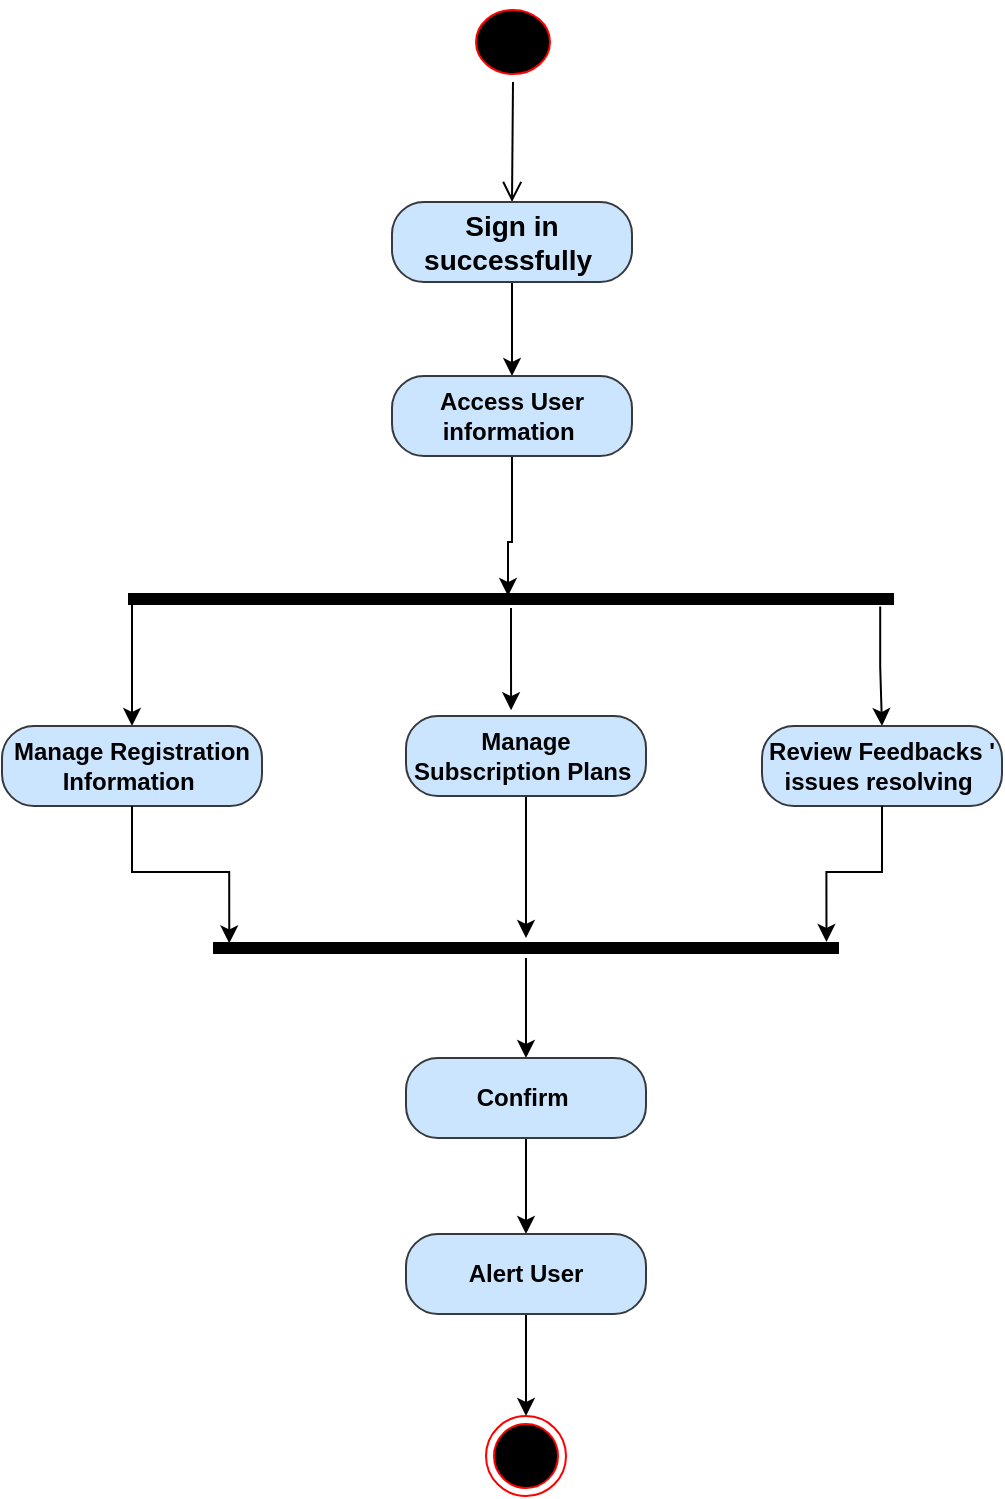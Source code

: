 <mxfile version="22.1.18" type="device">
  <diagram id="egmruBk8gdw-XoZp5A7p" name="Page-1">
    <mxGraphModel dx="1104" dy="719" grid="0" gridSize="10" guides="1" tooltips="1" connect="1" arrows="1" fold="1" page="1" pageScale="1" pageWidth="1600" pageHeight="1200" math="0" shadow="0">
      <root>
        <mxCell id="0" />
        <mxCell id="1" parent="0" />
        <mxCell id="ecGzhi-yVDiqqjICK5mq-1" value="" style="ellipse;html=1;shape=startState;fillColor=#000000;strokeColor=#ff0000;" parent="1" vertex="1">
          <mxGeometry x="838" y="60" width="45" height="40" as="geometry" />
        </mxCell>
        <mxCell id="ecGzhi-yVDiqqjICK5mq-2" value="" style="edgeStyle=orthogonalEdgeStyle;html=1;verticalAlign=bottom;endArrow=open;endSize=8;strokeColor=#000000;exitX=0.5;exitY=1;exitDx=0;exitDy=0;" parent="1" source="ecGzhi-yVDiqqjICK5mq-1" edge="1">
          <mxGeometry relative="1" as="geometry">
            <mxPoint x="860" y="160" as="targetPoint" />
            <mxPoint x="860.5" y="100" as="sourcePoint" />
          </mxGeometry>
        </mxCell>
        <mxCell id="l-sn4YQcxQSM0G9tXCvt-2" value="" style="edgeStyle=orthogonalEdgeStyle;rounded=0;orthogonalLoop=1;jettySize=auto;html=1;" edge="1" parent="1" source="ecGzhi-yVDiqqjICK5mq-3" target="ecGzhi-yVDiqqjICK5mq-7">
          <mxGeometry relative="1" as="geometry" />
        </mxCell>
        <mxCell id="ecGzhi-yVDiqqjICK5mq-3" value="&lt;b&gt;&lt;font style=&quot;font-size: 14px&quot;&gt;Sign in successfully&amp;nbsp;&lt;/font&gt;&lt;/b&gt;" style="rounded=1;whiteSpace=wrap;html=1;arcSize=40;fillColor=#cce5ff;strokeColor=#36393d;" parent="1" vertex="1">
          <mxGeometry x="800" y="160" width="120" height="40" as="geometry" />
        </mxCell>
        <mxCell id="l-sn4YQcxQSM0G9tXCvt-12" value="" style="edgeStyle=orthogonalEdgeStyle;rounded=0;orthogonalLoop=1;jettySize=auto;html=1;" edge="1" parent="1" source="ecGzhi-yVDiqqjICK5mq-7">
          <mxGeometry relative="1" as="geometry">
            <mxPoint x="858" y="357" as="targetPoint" />
            <Array as="points">
              <mxPoint x="860" y="330" />
              <mxPoint x="858" y="330" />
            </Array>
          </mxGeometry>
        </mxCell>
        <mxCell id="ecGzhi-yVDiqqjICK5mq-7" value="&lt;b&gt;Access User information&amp;nbsp;&lt;/b&gt;" style="rounded=1;whiteSpace=wrap;html=1;arcSize=40;fillColor=#cce5ff;strokeColor=#36393d;" parent="1" vertex="1">
          <mxGeometry x="800" y="247" width="120" height="40" as="geometry" />
        </mxCell>
        <mxCell id="l-sn4YQcxQSM0G9tXCvt-9" style="edgeStyle=orthogonalEdgeStyle;rounded=0;orthogonalLoop=1;jettySize=auto;html=1;exitX=0.982;exitY=0.918;exitDx=0;exitDy=0;exitPerimeter=0;" edge="1" parent="1" source="ecGzhi-yVDiqqjICK5mq-11" target="ecGzhi-yVDiqqjICK5mq-20">
          <mxGeometry relative="1" as="geometry">
            <mxPoint x="1042" y="370" as="sourcePoint" />
          </mxGeometry>
        </mxCell>
        <mxCell id="l-sn4YQcxQSM0G9tXCvt-11" style="edgeStyle=orthogonalEdgeStyle;rounded=0;orthogonalLoop=1;jettySize=auto;html=1;exitX=0;exitY=0.5;exitDx=0;exitDy=0;exitPerimeter=0;" edge="1" parent="1" source="ecGzhi-yVDiqqjICK5mq-11" target="ecGzhi-yVDiqqjICK5mq-13">
          <mxGeometry relative="1" as="geometry">
            <Array as="points">
              <mxPoint x="670" y="358" />
            </Array>
          </mxGeometry>
        </mxCell>
        <mxCell id="ecGzhi-yVDiqqjICK5mq-11" value="" style="shape=line;html=1;strokeWidth=6;strokeColor=#000000;" parent="1" vertex="1">
          <mxGeometry x="668" y="354" width="383" height="9" as="geometry" />
        </mxCell>
        <mxCell id="ecGzhi-yVDiqqjICK5mq-13" value="&lt;b&gt;Manage Registration Information&amp;nbsp;&lt;/b&gt;" style="rounded=1;whiteSpace=wrap;html=1;arcSize=40;fillColor=#cce5ff;strokeColor=#36393d;" parent="1" vertex="1">
          <mxGeometry x="605" y="422" width="130" height="40" as="geometry" />
        </mxCell>
        <mxCell id="l-sn4YQcxQSM0G9tXCvt-13" style="edgeStyle=orthogonalEdgeStyle;rounded=0;orthogonalLoop=1;jettySize=auto;html=1;" edge="1" parent="1" source="ecGzhi-yVDiqqjICK5mq-16" target="ecGzhi-yVDiqqjICK5mq-25">
          <mxGeometry relative="1" as="geometry" />
        </mxCell>
        <mxCell id="ecGzhi-yVDiqqjICK5mq-16" value="&lt;b&gt;Manage Subscription Plans&amp;nbsp;&lt;/b&gt;" style="rounded=1;whiteSpace=wrap;html=1;arcSize=40;fillColor=#cce5ff;strokeColor=#36393d;" parent="1" vertex="1">
          <mxGeometry x="807" y="417" width="120" height="40" as="geometry" />
        </mxCell>
        <mxCell id="ecGzhi-yVDiqqjICK5mq-20" value="&lt;b&gt;Review Feedbacks &#39; issues resolving&amp;nbsp;&lt;/b&gt;" style="rounded=1;whiteSpace=wrap;html=1;arcSize=40;fillColor=#cce5ff;strokeColor=#36393d;" parent="1" vertex="1">
          <mxGeometry x="985" y="422" width="120" height="40" as="geometry" />
        </mxCell>
        <mxCell id="l-sn4YQcxQSM0G9tXCvt-16" value="" style="edgeStyle=orthogonalEdgeStyle;rounded=0;orthogonalLoop=1;jettySize=auto;html=1;" edge="1" parent="1" source="ecGzhi-yVDiqqjICK5mq-25" target="ecGzhi-yVDiqqjICK5mq-30">
          <mxGeometry relative="1" as="geometry" />
        </mxCell>
        <mxCell id="ecGzhi-yVDiqqjICK5mq-25" value="" style="shape=line;html=1;strokeWidth=6;strokeColor=#000000;fillColor=#000000;" parent="1" vertex="1">
          <mxGeometry x="710.5" y="528" width="313" height="10" as="geometry" />
        </mxCell>
        <mxCell id="l-sn4YQcxQSM0G9tXCvt-17" value="" style="edgeStyle=orthogonalEdgeStyle;rounded=0;orthogonalLoop=1;jettySize=auto;html=1;" edge="1" parent="1" source="ecGzhi-yVDiqqjICK5mq-30" target="ecGzhi-yVDiqqjICK5mq-32">
          <mxGeometry relative="1" as="geometry" />
        </mxCell>
        <mxCell id="ecGzhi-yVDiqqjICK5mq-30" value="&lt;b&gt;Confirm&lt;/b&gt;&amp;nbsp;" style="rounded=1;whiteSpace=wrap;html=1;arcSize=40;fillColor=#cce5ff;strokeColor=#36393d;" parent="1" vertex="1">
          <mxGeometry x="807" y="588" width="120" height="40" as="geometry" />
        </mxCell>
        <mxCell id="l-sn4YQcxQSM0G9tXCvt-18" value="" style="edgeStyle=orthogonalEdgeStyle;rounded=0;orthogonalLoop=1;jettySize=auto;html=1;" edge="1" parent="1" source="ecGzhi-yVDiqqjICK5mq-32" target="ecGzhi-yVDiqqjICK5mq-34">
          <mxGeometry relative="1" as="geometry" />
        </mxCell>
        <mxCell id="ecGzhi-yVDiqqjICK5mq-32" value="&lt;b&gt;Alert User&lt;/b&gt;" style="rounded=1;whiteSpace=wrap;html=1;arcSize=40;fillColor=#cce5ff;strokeColor=#36393d;" parent="1" vertex="1">
          <mxGeometry x="807" y="676" width="120" height="40" as="geometry" />
        </mxCell>
        <mxCell id="ecGzhi-yVDiqqjICK5mq-34" value="" style="ellipse;html=1;shape=endState;fillColor=#000000;strokeColor=#ff0000;" parent="1" vertex="1">
          <mxGeometry x="847" y="767" width="40" height="40" as="geometry" />
        </mxCell>
        <mxCell id="l-sn4YQcxQSM0G9tXCvt-10" style="edgeStyle=orthogonalEdgeStyle;rounded=0;orthogonalLoop=1;jettySize=auto;html=1;entryX=0.438;entryY=-0.072;entryDx=0;entryDy=0;entryPerimeter=0;" edge="1" parent="1" source="ecGzhi-yVDiqqjICK5mq-11" target="ecGzhi-yVDiqqjICK5mq-16">
          <mxGeometry relative="1" as="geometry" />
        </mxCell>
        <mxCell id="l-sn4YQcxQSM0G9tXCvt-14" style="edgeStyle=orthogonalEdgeStyle;rounded=0;orthogonalLoop=1;jettySize=auto;html=1;entryX=0.026;entryY=0.268;entryDx=0;entryDy=0;entryPerimeter=0;" edge="1" parent="1" source="ecGzhi-yVDiqqjICK5mq-13" target="ecGzhi-yVDiqqjICK5mq-25">
          <mxGeometry relative="1" as="geometry" />
        </mxCell>
        <mxCell id="l-sn4YQcxQSM0G9tXCvt-15" style="edgeStyle=orthogonalEdgeStyle;rounded=0;orthogonalLoop=1;jettySize=auto;html=1;entryX=0.98;entryY=0.196;entryDx=0;entryDy=0;entryPerimeter=0;" edge="1" parent="1" source="ecGzhi-yVDiqqjICK5mq-20" target="ecGzhi-yVDiqqjICK5mq-25">
          <mxGeometry relative="1" as="geometry" />
        </mxCell>
      </root>
    </mxGraphModel>
  </diagram>
</mxfile>
